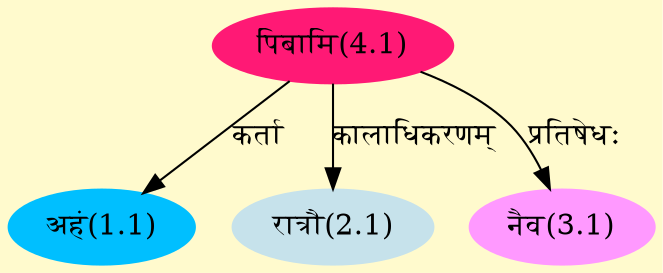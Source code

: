 digraph G{
rankdir=BT;
 compound=true;
 bgcolor="lemonchiffon1";
Node1_1 [style=filled, color="#00BFFF" label = "अहं(1.1)"]
Node4_1 [style=filled, color="#FF1975" label = "पिबामि(4.1)"]
Node2_1 [style=filled, color="#C6E2EB" label = "रात्रौ(2.1)"]
Node3_1 [style=filled, color="#FF99FF" label = "नैव(3.1)"]
/* Start of Relations section */

Node1_1 -> Node4_1 [  label="कर्ता"  dir="back" ]
Node2_1 -> Node4_1 [  label="कालाधिकरणम्"  dir="back" ]
Node3_1 -> Node4_1 [  label="प्रतिषेधः"  dir="back" ]
}
